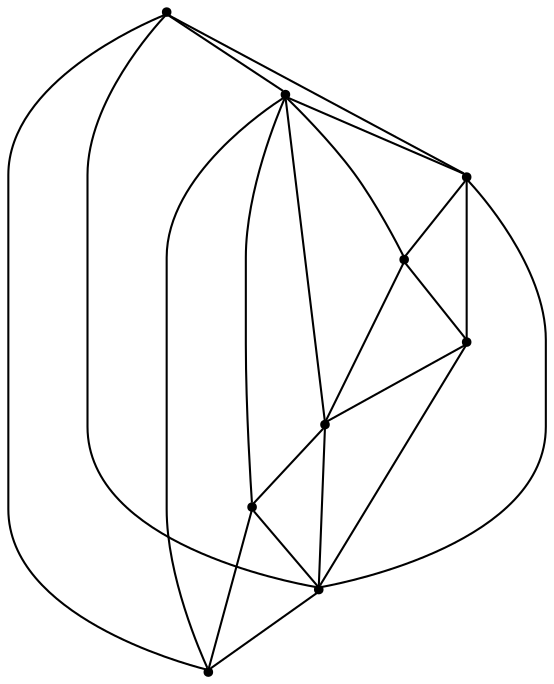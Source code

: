 graph {
  node [shape=point,comment="{\"directed\":false,\"doi\":\"10.1007/978-3-642-36763-2_17\",\"figure\":\"7 (1)\"}"]

  v0 [pos="1025.1777974820498,815.7219423444193"]
  v1 [pos="936.9183027443352,840.9218870020986"]
  v2 [pos="936.9183027443353,903.9321771919392"]
  v3 [pos="873.872870702706,1067.7549637510856"]
  v4 [pos="873.872870702706,866.1261556908979"]
  v5 [pos="722.5679439233625,815.7219423444193"]
  v6 [pos="873.8728707027061,941.7384530477524"]
  v7 [pos="873.872870702706,1004.7446735612448"]
  v8 [pos="823.4406733644636,903.9321771919392"]

  v8 -- v4 [id="-12",pos="823.4406733644636,903.9321771919392 873.872870702706,866.1261556908979 873.872870702706,866.1261556908979 873.872870702706,866.1261556908979"]
  v8 -- v5 [id="-13",pos="823.4406733644636,903.9321771919392 722.5679439233625,815.7219423444193 722.5679439233625,815.7219423444193 722.5679439233625,815.7219423444193"]
  v8 -- v7 [id="-15",pos="823.4406733644636,903.9321771919392 873.872870702706,1004.7446735612448 873.872870702706,1004.7446735612448 873.872870702706,1004.7446735612448"]
  v5 -- v0 [id="-17",pos="722.5679439233625,815.7219423444193 1025.1777974820498,815.7219423444193 1025.1777974820498,815.7219423444193 1025.1777974820498,815.7219423444193"]
  v6 -- v8 [id="-19",pos="873.8728707027061,941.7384530477524 823.4406733644636,903.9321771919392 823.4406733644636,903.9321771919392 823.4406733644636,903.9321771919392"]
  v3 -- v5 [id="-22",pos="873.872870702706,1067.7549637510856 722.5679439233625,815.7219423444193 722.5679439233625,815.7219423444193 722.5679439233625,815.7219423444193"]
  v7 -- v5 [id="-25",pos="873.872870702706,1004.7446735612448 722.5679439233625,815.7219423444193 722.5679439233625,815.7219423444193 722.5679439233625,815.7219423444193"]
  v6 -- v7 [id="-30",pos="873.8728707027061,941.7384530477524 873.872870702706,1004.7446735612448 873.872870702706,1004.7446735612448 873.872870702706,1004.7446735612448"]
  v4 -- v6 [id="-31",pos="873.872870702706,866.1261556908979 873.8728707027061,941.7384530477524 873.8728707027061,941.7384530477524 873.8728707027061,941.7384530477524"]
  v3 -- v0 [id="-35",pos="873.872870702706,1067.7549637510856 1025.1777974820498,815.7219423444193 1025.1777974820498,815.7219423444193 1025.1777974820498,815.7219423444193"]
  v7 -- v2 [id="-36",pos="873.872870702706,1004.7446735612448 936.9183027443353,903.9321771919392 936.9183027443353,903.9321771919392 936.9183027443353,903.9321771919392"]
  v4 -- v1 [id="-39",pos="873.872870702706,866.1261556908979 936.9183027443352,840.9218870020986 936.9183027443352,840.9218870020986 936.9183027443352,840.9218870020986"]
  v6 -- v2 [id="-40",pos="873.8728707027061,941.7384530477524 936.9183027443353,903.9321771919392 936.9183027443353,903.9321771919392 936.9183027443353,903.9321771919392"]
  v7 -- v3 [id="-43",pos="873.872870702706,1004.7446735612448 873.872870702706,1067.7549637510856 873.872870702706,1067.7549637510856 873.872870702706,1067.7549637510856"]
  v1 -- v5 [id="-47",pos="936.9183027443352,840.9218870020986 722.5679439233625,815.7219423444193 722.5679439233625,815.7219423444193 722.5679439233625,815.7219423444193"]
  v2 -- v4 [id="-49",pos="936.9183027443353,903.9321771919392 873.872870702706,866.1261556908979 873.872870702706,866.1261556908979 873.872870702706,866.1261556908979"]
  v2 -- v3 [id="-50",pos="936.9183027443353,903.9321771919392 873.872870702706,1067.7549637510856 873.872870702706,1067.7549637510856 873.872870702706,1067.7549637510856"]
  v2 -- v0 [id="-53",pos="936.9183027443353,903.9321771919392 1025.1777974820498,815.7219423444193 1025.1777974820498,815.7219423444193 1025.1777974820498,815.7219423444193"]
  v1 -- v0 [id="-54",pos="936.9183027443352,840.9218870020986 1025.1777974820498,815.7219423444193 1025.1777974820498,815.7219423444193 1025.1777974820498,815.7219423444193"]
  v1 -- v2 [id="-56",pos="936.9183027443352,840.9218870020986 936.9183027443353,903.9321771919392 936.9183027443353,903.9321771919392 936.9183027443353,903.9321771919392"]
  v4 -- v5 [id="-58",pos="873.872870702706,866.1261556908979 722.5679439233625,815.7219423444193 722.5679439233625,815.7219423444193 722.5679439233625,815.7219423444193"]
}